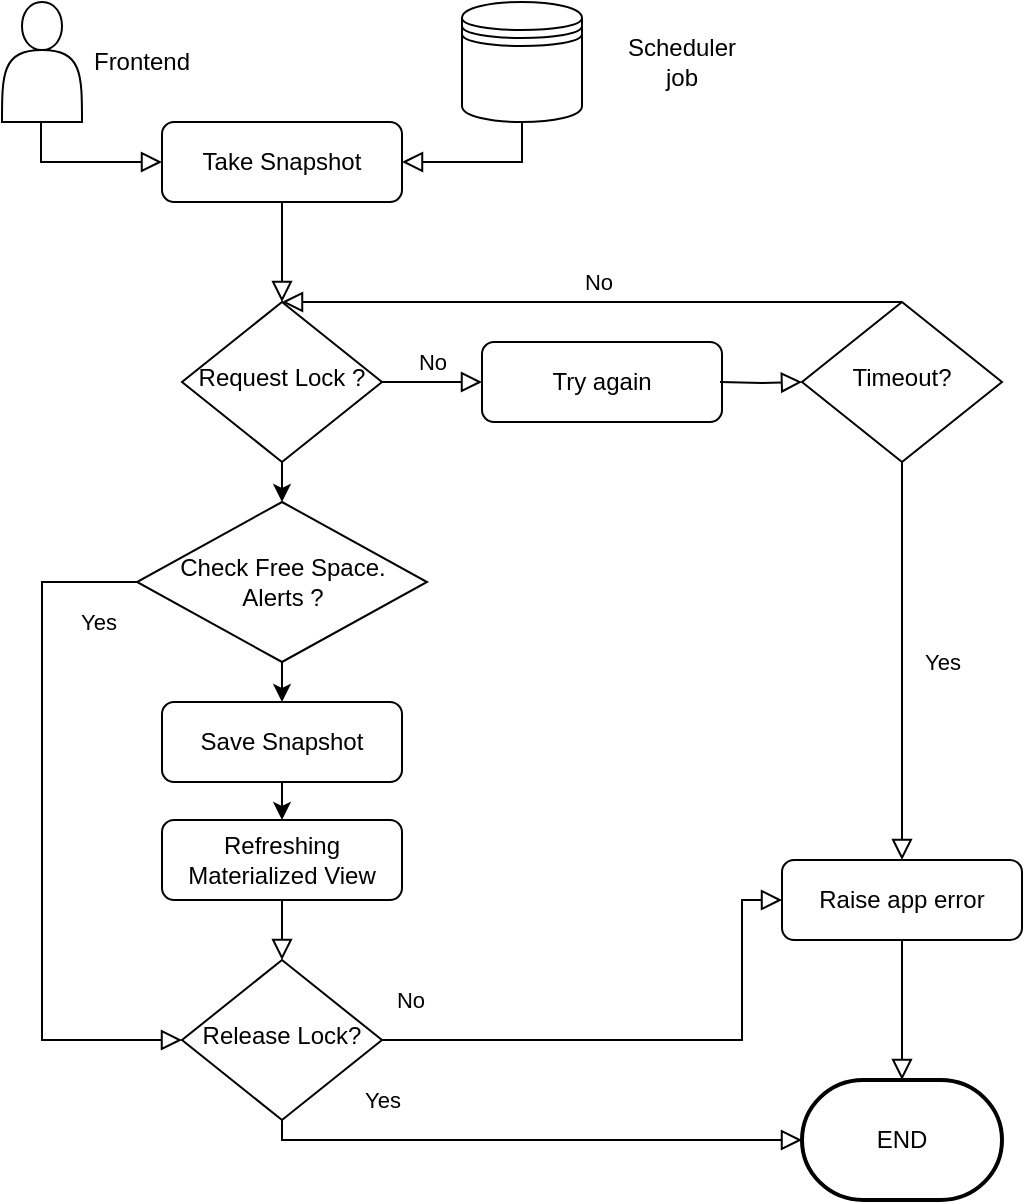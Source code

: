 <mxfile version="16.5.3" type="github">
  <diagram id="C5RBs43oDa-KdzZeNtuy" name="Page-1">
    <mxGraphModel dx="782" dy="379" grid="1" gridSize="10" guides="1" tooltips="1" connect="1" arrows="1" fold="1" page="1" pageScale="1" pageWidth="827" pageHeight="1169" math="0" shadow="0">
      <root>
        <mxCell id="WIyWlLk6GJQsqaUBKTNV-0" />
        <mxCell id="WIyWlLk6GJQsqaUBKTNV-1" parent="WIyWlLk6GJQsqaUBKTNV-0" />
        <mxCell id="WIyWlLk6GJQsqaUBKTNV-2" value="" style="rounded=0;html=1;jettySize=auto;orthogonalLoop=1;fontSize=11;endArrow=block;endFill=0;endSize=8;strokeWidth=1;shadow=0;labelBackgroundColor=none;edgeStyle=orthogonalEdgeStyle;" parent="WIyWlLk6GJQsqaUBKTNV-1" source="WIyWlLk6GJQsqaUBKTNV-3" target="WIyWlLk6GJQsqaUBKTNV-6" edge="1">
          <mxGeometry relative="1" as="geometry" />
        </mxCell>
        <mxCell id="WIyWlLk6GJQsqaUBKTNV-3" value="Take Snapshot" style="rounded=1;whiteSpace=wrap;html=1;fontSize=12;glass=0;strokeWidth=1;shadow=0;" parent="WIyWlLk6GJQsqaUBKTNV-1" vertex="1">
          <mxGeometry x="160" y="80" width="120" height="40" as="geometry" />
        </mxCell>
        <mxCell id="WIyWlLk6GJQsqaUBKTNV-4" value="Yes" style="rounded=0;html=1;jettySize=auto;orthogonalLoop=1;fontSize=11;endArrow=block;endFill=0;endSize=8;strokeWidth=1;shadow=0;labelBackgroundColor=none;edgeStyle=orthogonalEdgeStyle;entryX=0;entryY=0.5;entryDx=0;entryDy=0;exitX=0;exitY=0.5;exitDx=0;exitDy=0;" parent="WIyWlLk6GJQsqaUBKTNV-1" source="Kbuz-3MHqhhit2gcXPFY-3" target="WIyWlLk6GJQsqaUBKTNV-10" edge="1">
          <mxGeometry x="-0.885" y="20" relative="1" as="geometry">
            <mxPoint as="offset" />
            <Array as="points">
              <mxPoint x="100" y="310" />
              <mxPoint x="100" y="539" />
            </Array>
          </mxGeometry>
        </mxCell>
        <mxCell id="WIyWlLk6GJQsqaUBKTNV-5" value="No" style="edgeStyle=orthogonalEdgeStyle;rounded=0;html=1;jettySize=auto;orthogonalLoop=1;fontSize=11;endArrow=block;endFill=0;endSize=8;strokeWidth=1;shadow=0;labelBackgroundColor=none;" parent="WIyWlLk6GJQsqaUBKTNV-1" source="WIyWlLk6GJQsqaUBKTNV-6" target="WIyWlLk6GJQsqaUBKTNV-7" edge="1">
          <mxGeometry y="10" relative="1" as="geometry">
            <mxPoint as="offset" />
          </mxGeometry>
        </mxCell>
        <mxCell id="WIyWlLk6GJQsqaUBKTNV-6" value="Request Lock ?" style="rhombus;whiteSpace=wrap;html=1;shadow=0;fontFamily=Helvetica;fontSize=12;align=center;strokeWidth=1;spacing=6;spacingTop=-4;" parent="WIyWlLk6GJQsqaUBKTNV-1" vertex="1">
          <mxGeometry x="170" y="170" width="100" height="80" as="geometry" />
        </mxCell>
        <mxCell id="WIyWlLk6GJQsqaUBKTNV-7" value="Try again" style="rounded=1;whiteSpace=wrap;html=1;fontSize=12;glass=0;strokeWidth=1;shadow=0;" parent="WIyWlLk6GJQsqaUBKTNV-1" vertex="1">
          <mxGeometry x="320" y="190" width="120" height="40" as="geometry" />
        </mxCell>
        <mxCell id="WIyWlLk6GJQsqaUBKTNV-8" value="No" style="rounded=0;html=1;jettySize=auto;orthogonalLoop=1;fontSize=11;endArrow=block;endFill=0;endSize=8;strokeWidth=1;shadow=0;labelBackgroundColor=none;edgeStyle=orthogonalEdgeStyle;entryX=0;entryY=0.5;entryDx=0;entryDy=0;" parent="WIyWlLk6GJQsqaUBKTNV-1" source="WIyWlLk6GJQsqaUBKTNV-10" target="FoI0d814UhqMuaJWXHCz-11" edge="1">
          <mxGeometry x="-0.9" y="20" relative="1" as="geometry">
            <mxPoint as="offset" />
            <mxPoint x="360" y="469" as="targetPoint" />
            <Array as="points">
              <mxPoint x="450" y="539" />
              <mxPoint x="450" y="469" />
            </Array>
          </mxGeometry>
        </mxCell>
        <mxCell id="WIyWlLk6GJQsqaUBKTNV-9" value="Yes" style="edgeStyle=orthogonalEdgeStyle;rounded=0;html=1;jettySize=auto;orthogonalLoop=1;fontSize=11;endArrow=block;endFill=0;endSize=8;strokeWidth=1;shadow=0;labelBackgroundColor=none;entryX=0;entryY=0.5;entryDx=0;entryDy=0;entryPerimeter=0;" parent="WIyWlLk6GJQsqaUBKTNV-1" source="WIyWlLk6GJQsqaUBKTNV-10" target="FoI0d814UhqMuaJWXHCz-10" edge="1">
          <mxGeometry x="-0.556" y="20" relative="1" as="geometry">
            <mxPoint as="offset" />
            <Array as="points">
              <mxPoint x="220" y="589" />
            </Array>
          </mxGeometry>
        </mxCell>
        <mxCell id="WIyWlLk6GJQsqaUBKTNV-10" value="Release Lock?" style="rhombus;whiteSpace=wrap;html=1;shadow=0;fontFamily=Helvetica;fontSize=12;align=center;strokeWidth=1;spacing=6;spacingTop=-4;" parent="WIyWlLk6GJQsqaUBKTNV-1" vertex="1">
          <mxGeometry x="170" y="499" width="100" height="80" as="geometry" />
        </mxCell>
        <mxCell id="FoI0d814UhqMuaJWXHCz-0" value="Save Snapshot" style="rounded=1;whiteSpace=wrap;html=1;fontSize=12;glass=0;strokeWidth=1;shadow=0;" parent="WIyWlLk6GJQsqaUBKTNV-1" vertex="1">
          <mxGeometry x="160" y="370" width="120" height="40" as="geometry" />
        </mxCell>
        <mxCell id="FoI0d814UhqMuaJWXHCz-7" value="Timeout?" style="rhombus;whiteSpace=wrap;html=1;shadow=0;fontFamily=Helvetica;fontSize=12;align=center;strokeWidth=1;spacing=6;spacingTop=-4;" parent="WIyWlLk6GJQsqaUBKTNV-1" vertex="1">
          <mxGeometry x="480" y="170" width="100" height="80" as="geometry" />
        </mxCell>
        <mxCell id="FoI0d814UhqMuaJWXHCz-8" value="" style="rounded=0;html=1;jettySize=auto;orthogonalLoop=1;fontSize=11;endArrow=block;endFill=0;endSize=8;strokeWidth=1;shadow=0;labelBackgroundColor=none;edgeStyle=orthogonalEdgeStyle;" parent="WIyWlLk6GJQsqaUBKTNV-1" target="FoI0d814UhqMuaJWXHCz-7" edge="1">
          <mxGeometry relative="1" as="geometry">
            <mxPoint x="439" y="210" as="sourcePoint" />
            <mxPoint x="439" y="250" as="targetPoint" />
          </mxGeometry>
        </mxCell>
        <mxCell id="FoI0d814UhqMuaJWXHCz-9" value="No" style="edgeStyle=orthogonalEdgeStyle;rounded=0;html=1;jettySize=auto;orthogonalLoop=1;fontSize=11;endArrow=block;endFill=0;endSize=8;strokeWidth=1;shadow=0;labelBackgroundColor=none;entryX=0.5;entryY=0;entryDx=0;entryDy=0;exitX=0.5;exitY=0;exitDx=0;exitDy=0;" parent="WIyWlLk6GJQsqaUBKTNV-1" source="FoI0d814UhqMuaJWXHCz-7" target="WIyWlLk6GJQsqaUBKTNV-6" edge="1">
          <mxGeometry x="-0.016" y="-10" relative="1" as="geometry">
            <mxPoint as="offset" />
            <mxPoint x="280" y="220" as="sourcePoint" />
            <mxPoint x="330" y="220" as="targetPoint" />
            <Array as="points">
              <mxPoint x="250" y="170" />
              <mxPoint x="250" y="170" />
            </Array>
          </mxGeometry>
        </mxCell>
        <mxCell id="FoI0d814UhqMuaJWXHCz-10" value="END" style="strokeWidth=2;html=1;shape=mxgraph.flowchart.terminator;whiteSpace=wrap;" parent="WIyWlLk6GJQsqaUBKTNV-1" vertex="1">
          <mxGeometry x="480" y="559" width="100" height="60" as="geometry" />
        </mxCell>
        <mxCell id="FoI0d814UhqMuaJWXHCz-11" value="Raise app error" style="rounded=1;whiteSpace=wrap;html=1;fontSize=12;glass=0;strokeWidth=1;shadow=0;" parent="WIyWlLk6GJQsqaUBKTNV-1" vertex="1">
          <mxGeometry x="470" y="449" width="120" height="40" as="geometry" />
        </mxCell>
        <mxCell id="FoI0d814UhqMuaJWXHCz-12" value="Yes" style="rounded=0;html=1;jettySize=auto;orthogonalLoop=1;fontSize=11;endArrow=block;endFill=0;endSize=8;strokeWidth=1;shadow=0;labelBackgroundColor=none;edgeStyle=orthogonalEdgeStyle;exitX=0.5;exitY=1;exitDx=0;exitDy=0;entryX=0.5;entryY=0;entryDx=0;entryDy=0;" parent="WIyWlLk6GJQsqaUBKTNV-1" source="FoI0d814UhqMuaJWXHCz-7" target="FoI0d814UhqMuaJWXHCz-11" edge="1">
          <mxGeometry y="20" relative="1" as="geometry">
            <mxPoint as="offset" />
            <mxPoint x="529.5" y="260" as="sourcePoint" />
            <mxPoint x="530" y="300" as="targetPoint" />
            <Array as="points" />
          </mxGeometry>
        </mxCell>
        <mxCell id="FoI0d814UhqMuaJWXHCz-14" value="" style="rounded=0;html=1;jettySize=auto;orthogonalLoop=1;fontSize=11;endArrow=block;endFill=0;endSize=8;strokeWidth=1;shadow=0;labelBackgroundColor=none;edgeStyle=orthogonalEdgeStyle;entryX=0.5;entryY=0;entryDx=0;entryDy=0;exitX=0.5;exitY=1;exitDx=0;exitDy=0;entryPerimeter=0;" parent="WIyWlLk6GJQsqaUBKTNV-1" source="FoI0d814UhqMuaJWXHCz-11" target="FoI0d814UhqMuaJWXHCz-10" edge="1">
          <mxGeometry relative="1" as="geometry">
            <mxPoint x="529.5" y="419" as="sourcePoint" />
            <mxPoint x="529.5" y="459" as="targetPoint" />
            <Array as="points" />
          </mxGeometry>
        </mxCell>
        <mxCell id="FoI0d814UhqMuaJWXHCz-19" value="" style="shape=actor;whiteSpace=wrap;html=1;" parent="WIyWlLk6GJQsqaUBKTNV-1" vertex="1">
          <mxGeometry x="80" y="20" width="40" height="60" as="geometry" />
        </mxCell>
        <mxCell id="FoI0d814UhqMuaJWXHCz-20" value="" style="shape=datastore;whiteSpace=wrap;html=1;" parent="WIyWlLk6GJQsqaUBKTNV-1" vertex="1">
          <mxGeometry x="310" y="20" width="60" height="60" as="geometry" />
        </mxCell>
        <mxCell id="FoI0d814UhqMuaJWXHCz-21" value="" style="rounded=0;html=1;jettySize=auto;orthogonalLoop=1;fontSize=11;endArrow=block;endFill=0;endSize=8;strokeWidth=1;shadow=0;labelBackgroundColor=none;edgeStyle=orthogonalEdgeStyle;exitX=0.5;exitY=1;exitDx=0;exitDy=0;" parent="WIyWlLk6GJQsqaUBKTNV-1" edge="1">
          <mxGeometry relative="1" as="geometry">
            <mxPoint x="99.5" y="80" as="sourcePoint" />
            <mxPoint x="160" y="100" as="targetPoint" />
            <Array as="points">
              <mxPoint x="100" y="100" />
              <mxPoint x="160" y="100" />
            </Array>
          </mxGeometry>
        </mxCell>
        <mxCell id="FoI0d814UhqMuaJWXHCz-22" value="" style="rounded=0;html=1;jettySize=auto;orthogonalLoop=1;fontSize=11;endArrow=block;endFill=0;endSize=8;strokeWidth=1;shadow=0;labelBackgroundColor=none;edgeStyle=orthogonalEdgeStyle;exitX=0.5;exitY=1;exitDx=0;exitDy=0;entryX=1;entryY=0.5;entryDx=0;entryDy=0;" parent="WIyWlLk6GJQsqaUBKTNV-1" source="FoI0d814UhqMuaJWXHCz-20" target="WIyWlLk6GJQsqaUBKTNV-3" edge="1">
          <mxGeometry relative="1" as="geometry">
            <mxPoint x="109.5" y="90" as="sourcePoint" />
            <mxPoint x="310" y="120" as="targetPoint" />
            <Array as="points">
              <mxPoint x="340" y="100" />
            </Array>
          </mxGeometry>
        </mxCell>
        <mxCell id="FoI0d814UhqMuaJWXHCz-24" value="Frontend" style="text;html=1;strokeColor=none;fillColor=none;align=center;verticalAlign=middle;whiteSpace=wrap;rounded=0;" parent="WIyWlLk6GJQsqaUBKTNV-1" vertex="1">
          <mxGeometry x="120" y="35" width="60" height="30" as="geometry" />
        </mxCell>
        <mxCell id="FoI0d814UhqMuaJWXHCz-25" value="Scheduler job" style="text;html=1;strokeColor=none;fillColor=none;align=center;verticalAlign=middle;whiteSpace=wrap;rounded=0;" parent="WIyWlLk6GJQsqaUBKTNV-1" vertex="1">
          <mxGeometry x="390" y="35" width="60" height="30" as="geometry" />
        </mxCell>
        <mxCell id="Kbuz-3MHqhhit2gcXPFY-0" value="Refreshing Materialized View" style="rounded=1;whiteSpace=wrap;html=1;fontSize=12;glass=0;strokeWidth=1;shadow=0;" vertex="1" parent="WIyWlLk6GJQsqaUBKTNV-1">
          <mxGeometry x="160" y="429" width="120" height="40" as="geometry" />
        </mxCell>
        <mxCell id="Kbuz-3MHqhhit2gcXPFY-1" value="" style="rounded=0;html=1;jettySize=auto;orthogonalLoop=1;fontSize=11;endArrow=block;endFill=0;endSize=8;strokeWidth=1;shadow=0;labelBackgroundColor=none;edgeStyle=orthogonalEdgeStyle;entryX=0.5;entryY=0;entryDx=0;entryDy=0;" edge="1" parent="WIyWlLk6GJQsqaUBKTNV-1" target="WIyWlLk6GJQsqaUBKTNV-10">
          <mxGeometry relative="1" as="geometry">
            <mxPoint x="220" y="469" as="sourcePoint" />
            <mxPoint x="229.5" y="439" as="targetPoint" />
          </mxGeometry>
        </mxCell>
        <mxCell id="Kbuz-3MHqhhit2gcXPFY-3" value="&lt;span&gt;Check Free Space. &lt;br&gt;Alerts ?&lt;/span&gt;" style="rhombus;whiteSpace=wrap;html=1;" vertex="1" parent="WIyWlLk6GJQsqaUBKTNV-1">
          <mxGeometry x="147.5" y="270" width="145" height="80" as="geometry" />
        </mxCell>
        <mxCell id="Kbuz-3MHqhhit2gcXPFY-5" value="" style="endArrow=classic;html=1;rounded=0;exitX=0.5;exitY=1;exitDx=0;exitDy=0;entryX=0.5;entryY=0;entryDx=0;entryDy=0;" edge="1" parent="WIyWlLk6GJQsqaUBKTNV-1" source="WIyWlLk6GJQsqaUBKTNV-6" target="Kbuz-3MHqhhit2gcXPFY-3">
          <mxGeometry width="50" height="50" relative="1" as="geometry">
            <mxPoint x="330" y="380" as="sourcePoint" />
            <mxPoint x="380" y="330" as="targetPoint" />
          </mxGeometry>
        </mxCell>
        <mxCell id="Kbuz-3MHqhhit2gcXPFY-6" value="" style="endArrow=classic;html=1;rounded=0;exitX=0.5;exitY=1;exitDx=0;exitDy=0;entryX=0.5;entryY=0;entryDx=0;entryDy=0;" edge="1" parent="WIyWlLk6GJQsqaUBKTNV-1" source="Kbuz-3MHqhhit2gcXPFY-3" target="FoI0d814UhqMuaJWXHCz-0">
          <mxGeometry width="50" height="50" relative="1" as="geometry">
            <mxPoint x="330" y="380" as="sourcePoint" />
            <mxPoint x="380" y="330" as="targetPoint" />
          </mxGeometry>
        </mxCell>
        <mxCell id="Kbuz-3MHqhhit2gcXPFY-7" value="" style="endArrow=classic;html=1;rounded=0;" edge="1" parent="WIyWlLk6GJQsqaUBKTNV-1" source="FoI0d814UhqMuaJWXHCz-0" target="Kbuz-3MHqhhit2gcXPFY-0">
          <mxGeometry width="50" height="50" relative="1" as="geometry">
            <mxPoint x="330" y="480" as="sourcePoint" />
            <mxPoint x="380" y="430" as="targetPoint" />
          </mxGeometry>
        </mxCell>
      </root>
    </mxGraphModel>
  </diagram>
</mxfile>
